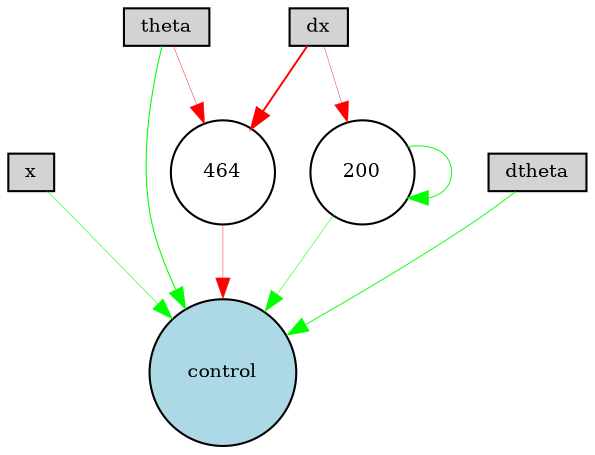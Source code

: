 digraph {
	node [fontsize=9 height=0.2 shape=circle width=0.2]
	x [fillcolor=lightgray shape=box style=filled]
	dx [fillcolor=lightgray shape=box style=filled]
	theta [fillcolor=lightgray shape=box style=filled]
	dtheta [fillcolor=lightgray shape=box style=filled]
	control [fillcolor=lightblue style=filled]
	200 [fillcolor=white style=filled]
	464 [fillcolor=white style=filled]
	200 -> 200 [color=green penwidth=0.45118636437429216 style=solid]
	dx -> 200 [color=red penwidth=0.19421602957226927 style=solid]
	theta -> control [color=green penwidth=0.5143752999151417 style=solid]
	dtheta -> control [color=green penwidth=0.4319362415740007 style=solid]
	200 -> control [color=green penwidth=0.2506024910045821 style=solid]
	x -> control [color=green penwidth=0.2586087810679173 style=solid]
	dx -> 464 [color=red penwidth=0.925208708978284 style=solid]
	464 -> control [color=red penwidth=0.19558459685087953 style=solid]
	theta -> 464 [color=red penwidth=0.21011732890218543 style=solid]
}
